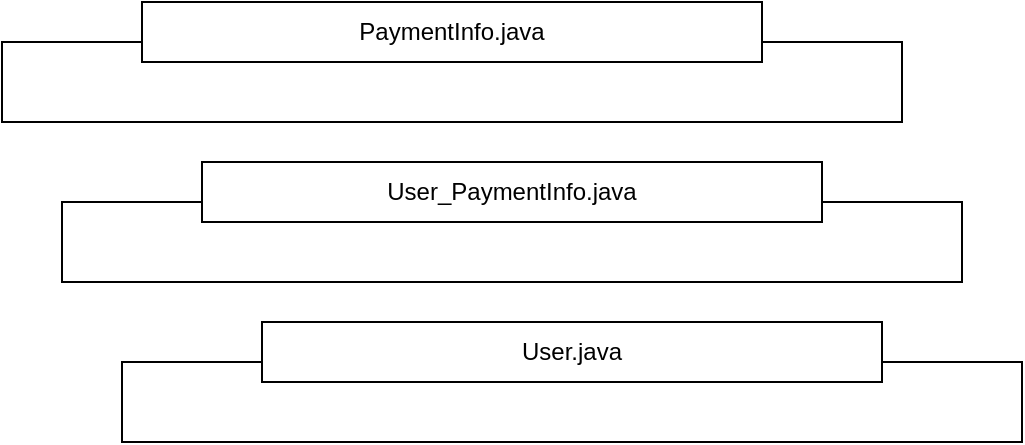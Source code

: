 <mxfile version="26.2.6">
  <diagram name="Seite-1" id="_aeBQ_H9awdiNWCBettI">
    <mxGraphModel dx="1428" dy="751" grid="1" gridSize="10" guides="1" tooltips="1" connect="1" arrows="1" fold="1" page="1" pageScale="1" pageWidth="827" pageHeight="1169" math="0" shadow="0">
      <root>
        <mxCell id="0" />
        <mxCell id="1" parent="0" />
        <mxCell id="XKS4RShXIUA06M08qSKM-1" value="" style="rounded=0;whiteSpace=wrap;html=1;" vertex="1" parent="1">
          <mxGeometry x="140" y="280" width="450" height="40" as="geometry" />
        </mxCell>
        <mxCell id="XKS4RShXIUA06M08qSKM-2" value="" style="rounded=0;whiteSpace=wrap;html=1;" vertex="1" parent="1">
          <mxGeometry x="170" y="360" width="450" height="40" as="geometry" />
        </mxCell>
        <mxCell id="XKS4RShXIUA06M08qSKM-3" value="" style="rounded=0;whiteSpace=wrap;html=1;" vertex="1" parent="1">
          <mxGeometry x="200" y="440" width="450" height="40" as="geometry" />
        </mxCell>
        <mxCell id="XKS4RShXIUA06M08qSKM-4" value="PaymentInfo.java" style="rounded=0;whiteSpace=wrap;html=1;" vertex="1" parent="1">
          <mxGeometry x="210" y="260" width="310" height="30" as="geometry" />
        </mxCell>
        <mxCell id="XKS4RShXIUA06M08qSKM-5" value="User_PaymentInfo.java" style="rounded=0;whiteSpace=wrap;html=1;" vertex="1" parent="1">
          <mxGeometry x="240" y="340" width="310" height="30" as="geometry" />
        </mxCell>
        <mxCell id="XKS4RShXIUA06M08qSKM-6" value="User.java" style="rounded=0;whiteSpace=wrap;html=1;" vertex="1" parent="1">
          <mxGeometry x="270" y="420" width="310" height="30" as="geometry" />
        </mxCell>
      </root>
    </mxGraphModel>
  </diagram>
</mxfile>
